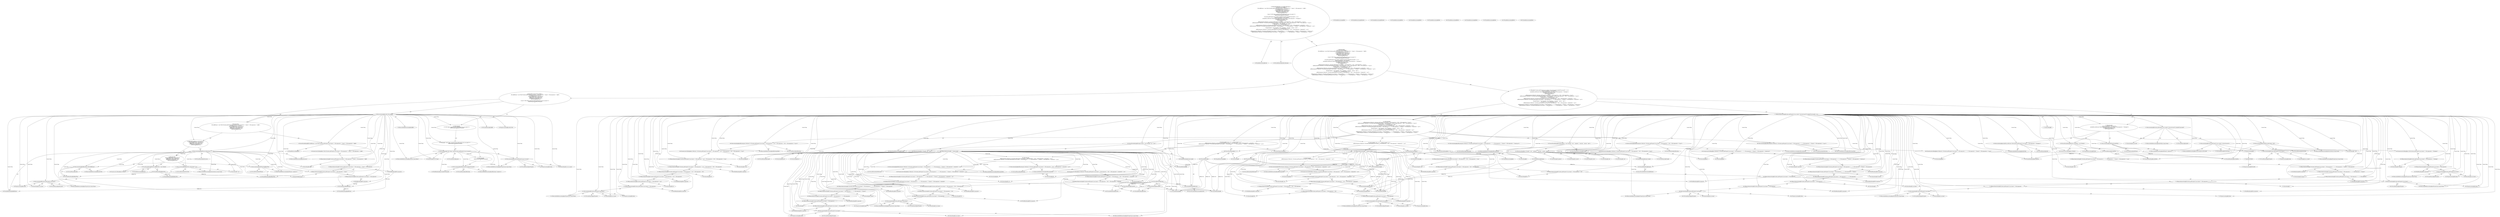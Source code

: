 digraph "addJavaRuntime#?" {
0 [label="2:CtTypeReferenceImpl@void" shape=ellipse]
1 [label="2:CtVirtualElement@addJavaRuntime" shape=ellipse]
2 [label="3:CtExecutableReferenceImpl@isKaffe()" shape=ellipse]
3 [label="3:CtVirtualElement@isKaffe" shape=ellipse]
4 [label="3:CtTypeAccessImpl@JavaEnvUtils" shape=ellipse]
5 [label="3:CtInvocationImpl@JavaEnvUtils.isKaffe()" shape=ellipse]
6 [label="4:CtTypeReferenceImpl@File" shape=ellipse]
7 [label="5:CtTypeReferenceImpl@File" shape=ellipse]
8 [label="6:CtExecutableReferenceImpl@getProperty(java.lang.String)" shape=ellipse]
9 [label="6:CtVirtualElement@getProperty" shape=ellipse]
10 [label="6:CtTypeAccessImpl@System" shape=ellipse]
11 [label="6:CtLiteralImpl@\"java.home\"" shape=ellipse]
12 [label="6:CtInvocationImpl@System.getProperty(\"java.home\")" shape=ellipse]
13 [label="6:CtFieldReadImpl@File.separator" shape=ellipse]
14 [label="6:CtBinaryOperatorImpl@(System.getProperty(\"java.home\") + File.separator)" shape=ellipse]
15 [label="6:CtLiteralImpl@\"share\"" shape=ellipse]
16 [label="6:CtBinaryOperatorImpl@((System.getProperty(\"java.home\") + File.separator) + \"share\")" shape=ellipse]
17 [label="6:CtFieldReadImpl@File.separator" shape=ellipse]
18 [label="6:CtBinaryOperatorImpl@(((System.getProperty(\"java.home\") + File.separator) + \"share\") + File.separator)" shape=ellipse]
19 [label="7:CtLiteralImpl@\"kaffe\"" shape=ellipse]
20 [label="6:CtBinaryOperatorImpl@(((System.getProperty(\"java.home\") + File.separator) + \"share\") + File.separator) + \"kaffe\"" shape=ellipse]
21 [label="5:CtConstructorCallImpl@new File((((System.getProperty(\"java.home\") + File.separator) + \"share\") + File.separator) + \"kaffe\")" shape=ellipse]
22 [label="4:CtVirtualElement@kaffeShare" shape=ellipse]
23 [label="4:CtLocalVariableImpl@File kaffeShare = new File((((System.getProperty(\"java.home\") + File.separator) + \"share\") + File.separator) + \"kaffe\")" shape=ellipse]
24 [label="8:CtExecutableReferenceImpl@isDirectory()" shape=ellipse]
25 [label="8:CtVirtualElement@isDirectory" shape=ellipse]
26 [label="8:CtVariableReadImpl@kaffeShare" shape=ellipse]
27 [label="8:CtInvocationImpl@kaffeShare.isDirectory()" shape=ellipse]
28 [label="9:CtTypeReferenceImpl@FileSet" shape=ellipse]
29 [label="9:CtTypeReferenceImpl@FileSet" shape=ellipse]
30 [label="9:CtConstructorCallImpl@new FileSet()" shape=ellipse]
31 [label="9:CtVirtualElement@kaffeJarFiles" shape=ellipse]
32 [label="9:CtLocalVariableImpl@FileSet kaffeJarFiles = new FileSet()" shape=ellipse]
33 [label="10:CtExecutableReferenceImpl@setDir(File)" shape=ellipse]
34 [label="10:CtVirtualElement@setDir" shape=ellipse]
35 [label="10:CtVariableReadImpl@kaffeJarFiles" shape=ellipse]
36 [label="10:CtVariableReadImpl@kaffeShare" shape=ellipse]
37 [label="10:CtInvocationImpl@kaffeJarFiles.setDir(kaffeShare)" shape=ellipse]
38 [label="11:CtExecutableReferenceImpl@setIncludes(java.lang.String)" shape=ellipse]
39 [label="11:CtVirtualElement@setIncludes" shape=ellipse]
40 [label="11:CtVariableReadImpl@kaffeJarFiles" shape=ellipse]
41 [label="11:CtLiteralImpl@\"*.jar\"" shape=ellipse]
42 [label="11:CtInvocationImpl@kaffeJarFiles.setIncludes(\"*.jar\")" shape=ellipse]
43 [label="12:CtExecutableReferenceImpl@addFileset(<unknown>)" shape=ellipse]
44 [label="12:CtVirtualElement@addFileset" shape=ellipse]
45 [label="12:CtVariableReadImpl@kaffeJarFiles" shape=ellipse]
46 [label="12:CtInvocationImpl@addFileset(kaffeJarFiles)" shape=ellipse]
47 [label="8:CtBlockImpl@\{
    FileSet kaffeJarFiles = new FileSet();
    kaffeJarFiles.setDir(kaffeShare);
    kaffeJarFiles.setIncludes(\"*.jar\");
    addFileset(kaffeJarFiles);
\}" shape=ellipse]
48 [label="8:CtIfImpl@if (kaffeShare.isDirectory()) \{
    FileSet kaffeJarFiles = new FileSet();
    kaffeJarFiles.setDir(kaffeShare);
    kaffeJarFiles.setIncludes(\"*.jar\");
    addFileset(kaffeJarFiles);
\}" shape=ellipse]
49 [label="3:CtBlockImpl@\{
    File kaffeShare = new File((((System.getProperty(\"java.home\") + File.separator) + \"share\") + File.separator) + \"kaffe\");
    if (kaffeShare.isDirectory()) \{
        FileSet kaffeJarFiles = new FileSet();
        kaffeJarFiles.setDir(kaffeShare);
        kaffeJarFiles.setIncludes(\"*.jar\");
        addFileset(kaffeJarFiles);
    \}
\}" shape=ellipse]
50 [label="14:CtExecutableReferenceImpl@equals(java.lang.Object)" shape=ellipse]
51 [label="14:CtVirtualElement@equals" shape=ellipse]
52 [label="14:CtLiteralImpl@\"GNU libgcj\"" shape=ellipse]
53 [label="14:CtExecutableReferenceImpl@getProperty(java.lang.String)" shape=ellipse]
54 [label="14:CtVirtualElement@getProperty" shape=ellipse]
55 [label="14:CtTypeAccessImpl@System" shape=ellipse]
56 [label="14:CtLiteralImpl@\"java.vm.name\"" shape=ellipse]
57 [label="14:CtInvocationImpl@System.getProperty(\"java.vm.name\")" shape=ellipse]
58 [label="14:CtInvocationImpl@\"GNU libgcj\".equals(System.getProperty(\"java.vm.name\"))" shape=ellipse]
59 [label="15:CtExecutableReferenceImpl@addExisting(<unknown>)" shape=ellipse]
60 [label="15:CtVirtualElement@addExisting" shape=ellipse]
61 [label="15:CtFieldReadImpl@systemBootClasspath" shape=ellipse]
62 [label="15:CtInvocationImpl@addExisting(systemBootClasspath)" shape=ellipse]
63 [label="14:CtBlockImpl@\{
    addExisting(systemBootClasspath);
\}" shape=ellipse]
64 [label="14:CtIfImpl@if (\"GNU libgcj\".equals(System.getProperty(\"java.vm.name\"))) \{
    addExisting(systemBootClasspath);
\}" shape=ellipse]
65 [label="14:CtBlockImpl@
    if (\"GNU libgcj\".equals(System.getProperty(\"java.vm.name\"))) \{
        addExisting(systemBootClasspath);
    \}
" shape=ellipse]
66 [label="3:CtIfImpl@if (JavaEnvUtils.isKaffe()) \{
    File kaffeShare = new File((((System.getProperty(\"java.home\") + File.separator) + \"share\") + File.separator) + \"kaffe\");
    if (kaffeShare.isDirectory()) \{
        FileSet kaffeJarFiles = new FileSet();
        kaffeJarFiles.setDir(kaffeShare);
        kaffeJarFiles.setIncludes(\"*.jar\");
        addFileset(kaffeJarFiles);
    \}
\} else if (\"GNU libgcj\".equals(System.getProperty(\"java.vm.name\"))) \{
    addExisting(systemBootClasspath);
\}" shape=ellipse]
67 [label="17:CtExecutableReferenceImpl@indexOf(java.lang.String)" shape=ellipse]
68 [label="17:CtVirtualElement@indexOf" shape=ellipse]
69 [label="17:CtExecutableReferenceImpl@toLowerCase(java.util.Locale)" shape=ellipse]
70 [label="17:CtVirtualElement@toLowerCase" shape=ellipse]
71 [label="17:CtExecutableReferenceImpl@getProperty(java.lang.String)" shape=ellipse]
72 [label="17:CtVirtualElement@getProperty" shape=ellipse]
73 [label="17:CtTypeAccessImpl@System" shape=ellipse]
74 [label="17:CtLiteralImpl@\"java.vendor\"" shape=ellipse]
75 [label="17:CtInvocationImpl@System.getProperty(\"java.vendor\")" shape=ellipse]
76 [label="17:CtTypeAccessImpl@US" shape=ellipse]
77 [label="17:CtInvocationImpl@System.getProperty(\"java.vendor\").toLowerCase(US)" shape=ellipse]
78 [label="17:CtLiteralImpl@\"microsoft\"" shape=ellipse]
79 [label="17:CtInvocationImpl@System.getProperty(\"java.vendor\").toLowerCase(US).indexOf(\"microsoft\")" shape=ellipse]
80 [label="17:CtLiteralImpl@0" shape=ellipse]
81 [label="17:CtBinaryOperatorImpl@System.getProperty(\"java.vendor\").toLowerCase(US).indexOf(\"microsoft\") >= 0" shape=ellipse]
82 [label="18:CtTypeReferenceImpl@FileSet" shape=ellipse]
83 [label="18:CtTypeReferenceImpl@FileSet" shape=ellipse]
84 [label="18:CtConstructorCallImpl@new FileSet()" shape=ellipse]
85 [label="18:CtVirtualElement@msZipFiles" shape=ellipse]
86 [label="18:CtLocalVariableImpl@FileSet msZipFiles = new FileSet()" shape=ellipse]
87 [label="19:CtExecutableReferenceImpl@setDir(File)" shape=ellipse]
88 [label="19:CtVirtualElement@setDir" shape=ellipse]
89 [label="19:CtVariableReadImpl@msZipFiles" shape=ellipse]
90 [label="19:CtTypeReferenceImpl@File" shape=ellipse]
91 [label="19:CtExecutableReferenceImpl@getProperty(java.lang.String)" shape=ellipse]
92 [label="19:CtVirtualElement@getProperty" shape=ellipse]
93 [label="19:CtTypeAccessImpl@System" shape=ellipse]
94 [label="19:CtLiteralImpl@\"java.home\"" shape=ellipse]
95 [label="19:CtInvocationImpl@System.getProperty(\"java.home\")" shape=ellipse]
96 [label="19:CtFieldReadImpl@File.separator" shape=ellipse]
97 [label="19:CtBinaryOperatorImpl@(System.getProperty(\"java.home\") + File.separator)" shape=ellipse]
98 [label="19:CtLiteralImpl@\"Packages\"" shape=ellipse]
99 [label="19:CtBinaryOperatorImpl@(System.getProperty(\"java.home\") + File.separator) + \"Packages\"" shape=ellipse]
100 [label="19:CtConstructorCallImpl@new File((System.getProperty(\"java.home\") + File.separator) + \"Packages\")" shape=ellipse]
101 [label="19:CtInvocationImpl@msZipFiles.setDir(new File((System.getProperty(\"java.home\") + File.separator) + \"Packages\"))" shape=ellipse]
102 [label="20:CtExecutableReferenceImpl@setIncludes(java.lang.String)" shape=ellipse]
103 [label="20:CtVirtualElement@setIncludes" shape=ellipse]
104 [label="20:CtVariableReadImpl@msZipFiles" shape=ellipse]
105 [label="20:CtLiteralImpl@\"*.ZIP\"" shape=ellipse]
106 [label="20:CtInvocationImpl@msZipFiles.setIncludes(\"*.ZIP\")" shape=ellipse]
107 [label="21:CtExecutableReferenceImpl@addFileset(<unknown>)" shape=ellipse]
108 [label="21:CtVirtualElement@addFileset" shape=ellipse]
109 [label="21:CtVariableReadImpl@msZipFiles" shape=ellipse]
110 [label="21:CtInvocationImpl@addFileset(msZipFiles)" shape=ellipse]
111 [label="17:CtBlockImpl@\{
    FileSet msZipFiles = new FileSet();
    msZipFiles.setDir(new File((System.getProperty(\"java.home\") + File.separator) + \"Packages\"));
    msZipFiles.setIncludes(\"*.ZIP\");
    addFileset(msZipFiles);
\}" shape=ellipse]
112 [label="23:CtExecutableReferenceImpl@addExisting(Path)" shape=ellipse]
113 [label="23:CtVirtualElement@addExisting" shape=ellipse]
114 [label="24:CtTypeReferenceImpl@Path" shape=ellipse]
115 [label="25:CtLiteralImpl@null" shape=ellipse]
116 [label="26:CtExecutableReferenceImpl@getProperty(java.lang.String)" shape=ellipse]
117 [label="26:CtVirtualElement@getProperty" shape=ellipse]
118 [label="26:CtTypeAccessImpl@System" shape=ellipse]
119 [label="26:CtLiteralImpl@\"java.home\"" shape=ellipse]
120 [label="26:CtInvocationImpl@System.getProperty(\"java.home\")" shape=ellipse]
121 [label="26:CtFieldReadImpl@File.separator" shape=ellipse]
122 [label="26:CtBinaryOperatorImpl@(System.getProperty(\"java.home\") + File.separator)" shape=ellipse]
123 [label="26:CtLiteralImpl@\"lib\"" shape=ellipse]
124 [label="26:CtBinaryOperatorImpl@((System.getProperty(\"java.home\") + File.separator) + \"lib\")" shape=ellipse]
125 [label="26:CtFieldReadImpl@File.separator" shape=ellipse]
126 [label="26:CtBinaryOperatorImpl@(((System.getProperty(\"java.home\") + File.separator) + \"lib\") + File.separator)" shape=ellipse]
127 [label="27:CtLiteralImpl@\"rt.jar\"" shape=ellipse]
128 [label="26:CtBinaryOperatorImpl@(((System.getProperty(\"java.home\") + File.separator) + \"lib\") + File.separator) + \"rt.jar\"" shape=ellipse]
129 [label="24:CtConstructorCallImpl@new Path(null, (((System.getProperty(\"java.home\") + File.separator) + \"lib\") + File.separator) + \"rt.jar\")" shape=ellipse]
130 [label="23:CtInvocationImpl@addExisting(new Path(null, (((System.getProperty(\"java.home\") + File.separator) + \"lib\") + File.separator) + \"rt.jar\"))" shape=ellipse]
131 [label="28:CtExecutableReferenceImpl@addExisting(Path)" shape=ellipse]
132 [label="28:CtVirtualElement@addExisting" shape=ellipse]
133 [label="29:CtTypeReferenceImpl@Path" shape=ellipse]
134 [label="30:CtLiteralImpl@null" shape=ellipse]
135 [label="31:CtExecutableReferenceImpl@getProperty(java.lang.String)" shape=ellipse]
136 [label="31:CtVirtualElement@getProperty" shape=ellipse]
137 [label="31:CtTypeAccessImpl@System" shape=ellipse]
138 [label="31:CtLiteralImpl@\"java.home\"" shape=ellipse]
139 [label="31:CtInvocationImpl@System.getProperty(\"java.home\")" shape=ellipse]
140 [label="31:CtFieldReadImpl@File.separator" shape=ellipse]
141 [label="31:CtBinaryOperatorImpl@(System.getProperty(\"java.home\") + File.separator)" shape=ellipse]
142 [label="31:CtLiteralImpl@\"jre\"" shape=ellipse]
143 [label="31:CtBinaryOperatorImpl@((System.getProperty(\"java.home\") + File.separator) + \"jre\")" shape=ellipse]
144 [label="31:CtFieldReadImpl@File.separator" shape=ellipse]
145 [label="31:CtBinaryOperatorImpl@(((System.getProperty(\"java.home\") + File.separator) + \"jre\") + File.separator)" shape=ellipse]
146 [label="32:CtLiteralImpl@\"lib\"" shape=ellipse]
147 [label="31:CtBinaryOperatorImpl@((((System.getProperty(\"java.home\") + File.separator) + \"jre\") + File.separator) + \"lib\")" shape=ellipse]
148 [label="33:CtFieldReadImpl@File.separator" shape=ellipse]
149 [label="31:CtBinaryOperatorImpl@(((((System.getProperty(\"java.home\") + File.separator) + \"jre\") + File.separator) + \"lib\") + File.separator)" shape=ellipse]
150 [label="34:CtLiteralImpl@\"rt.jar\"" shape=ellipse]
151 [label="31:CtBinaryOperatorImpl@(((((System.getProperty(\"java.home\") + File.separator) + \"jre\") + File.separator) + \"lib\") + File.separator) + \"rt.jar\"" shape=ellipse]
152 [label="29:CtConstructorCallImpl@new Path(null, (((((System.getProperty(\"java.home\") + File.separator) + \"jre\") + File.separator) + \"lib\") + File.separator) + \"rt.jar\")" shape=ellipse]
153 [label="28:CtInvocationImpl@addExisting(new Path(null, (((((System.getProperty(\"java.home\") + File.separator) + \"jre\") + File.separator) + \"lib\") + File.separator) + \"rt.jar\"))" shape=ellipse]
154 [label="35:CtVirtualElement@String[]" shape=ellipse]
155 [label="35:CtArrayTypeReferenceImpl@String[]" shape=ellipse]
156 [label="35:CtNewArrayImpl@new String[]\{ \"jce\", \"jsse\" \}" shape=ellipse]
157 [label="35:CtLiteralImpl@\"jce\"" shape=ellipse]
158 [label="35:CtLiteralImpl@\"jsse\"" shape=ellipse]
159 [label="35:CtVirtualElement@secJars" shape=ellipse]
160 [label="35:CtLocalVariableImpl@String[] secJars = new String[]\{ \"jce\", \"jsse\" \}" shape=ellipse]
161 [label="36:CtTypeReferenceImpl@int" shape=ellipse]
162 [label="36:CtLiteralImpl@0" shape=ellipse]
163 [label="36:CtVirtualElement@i" shape=ellipse]
164 [label="36:CtLocalVariableImpl@int i = 0" shape=ellipse]
165 [label="36:CtVariableReadImpl@i" shape=ellipse]
166 [label="36:CtVariableReadImpl@secJars" shape=ellipse]
167 [label="36:CtLocalVariableReferenceImpl@secJars" shape=ellipse]
168 [label="36:CtFieldReadImpl@secJars.length" shape=ellipse]
169 [label="36:CtBinaryOperatorImpl@i < secJars.length" shape=ellipse]
170 [label="36:CtVariableWriteImpl@i" shape=ellipse]
171 [label="36:CtUnaryOperatorImpl@i++" shape=ellipse]
172 [label="37:CtExecutableReferenceImpl@addExisting(Path)" shape=ellipse]
173 [label="37:CtVirtualElement@addExisting" shape=ellipse]
174 [label="38:CtTypeReferenceImpl@Path" shape=ellipse]
175 [label="39:CtLiteralImpl@null" shape=ellipse]
176 [label="40:CtExecutableReferenceImpl@getProperty(java.lang.String)" shape=ellipse]
177 [label="40:CtVirtualElement@getProperty" shape=ellipse]
178 [label="40:CtTypeAccessImpl@System" shape=ellipse]
179 [label="40:CtLiteralImpl@\"java.home\"" shape=ellipse]
180 [label="40:CtInvocationImpl@System.getProperty(\"java.home\")" shape=ellipse]
181 [label="40:CtFieldReadImpl@File.separator" shape=ellipse]
182 [label="40:CtBinaryOperatorImpl@(System.getProperty(\"java.home\") + File.separator)" shape=ellipse]
183 [label="40:CtLiteralImpl@\"lib\"" shape=ellipse]
184 [label="40:CtBinaryOperatorImpl@((System.getProperty(\"java.home\") + File.separator) + \"lib\")" shape=ellipse]
185 [label="40:CtFieldReadImpl@File.separator" shape=ellipse]
186 [label="40:CtBinaryOperatorImpl@(((System.getProperty(\"java.home\") + File.separator) + \"lib\") + File.separator)" shape=ellipse]
187 [label="41:CtVariableReadImpl@secJars" shape=ellipse]
188 [label="41:CtVariableReadImpl@i" shape=ellipse]
189 [label="41:CtArrayReadImpl@secJars[i]" shape=ellipse]
190 [label="40:CtBinaryOperatorImpl@((((System.getProperty(\"java.home\") + File.separator) + \"lib\") + File.separator) + secJars[i])" shape=ellipse]
191 [label="42:CtLiteralImpl@\".jar\"" shape=ellipse]
192 [label="40:CtBinaryOperatorImpl@((((System.getProperty(\"java.home\") + File.separator) + \"lib\") + File.separator) + secJars[i]) + \".jar\"" shape=ellipse]
193 [label="38:CtConstructorCallImpl@new Path(null, ((((System.getProperty(\"java.home\") + File.separator) + \"lib\") + File.separator) + secJars[i]) + \".jar\")" shape=ellipse]
194 [label="37:CtInvocationImpl@addExisting(new Path(null, ((((System.getProperty(\"java.home\") + File.separator) + \"lib\") + File.separator) + secJars[i]) + \".jar\"))" shape=ellipse]
195 [label="43:CtExecutableReferenceImpl@addExisting(Path)" shape=ellipse]
196 [label="43:CtVirtualElement@addExisting" shape=ellipse]
197 [label="44:CtTypeReferenceImpl@Path" shape=ellipse]
198 [label="45:CtLiteralImpl@null" shape=ellipse]
199 [label="46:CtExecutableReferenceImpl@getProperty(java.lang.String)" shape=ellipse]
200 [label="46:CtVirtualElement@getProperty" shape=ellipse]
201 [label="46:CtTypeAccessImpl@System" shape=ellipse]
202 [label="46:CtLiteralImpl@\"java.home\"" shape=ellipse]
203 [label="46:CtInvocationImpl@System.getProperty(\"java.home\")" shape=ellipse]
204 [label="46:CtFieldReadImpl@File.separator" shape=ellipse]
205 [label="46:CtBinaryOperatorImpl@(System.getProperty(\"java.home\") + File.separator)" shape=ellipse]
206 [label="46:CtLiteralImpl@\"..\"" shape=ellipse]
207 [label="46:CtBinaryOperatorImpl@((System.getProperty(\"java.home\") + File.separator) + \"..\")" shape=ellipse]
208 [label="46:CtFieldReadImpl@File.separator" shape=ellipse]
209 [label="46:CtBinaryOperatorImpl@(((System.getProperty(\"java.home\") + File.separator) + \"..\") + File.separator)" shape=ellipse]
210 [label="47:CtLiteralImpl@\"Classes\"" shape=ellipse]
211 [label="46:CtBinaryOperatorImpl@((((System.getProperty(\"java.home\") + File.separator) + \"..\") + File.separator) + \"Classes\")" shape=ellipse]
212 [label="48:CtFieldReadImpl@File.separator" shape=ellipse]
213 [label="46:CtBinaryOperatorImpl@(((((System.getProperty(\"java.home\") + File.separator) + \"..\") + File.separator) + \"Classes\") + File.separator)" shape=ellipse]
214 [label="49:CtVariableReadImpl@secJars" shape=ellipse]
215 [label="49:CtVariableReadImpl@i" shape=ellipse]
216 [label="49:CtArrayReadImpl@secJars[i]" shape=ellipse]
217 [label="46:CtBinaryOperatorImpl@((((((System.getProperty(\"java.home\") + File.separator) + \"..\") + File.separator) + \"Classes\") + File.separator) + secJars[i])" shape=ellipse]
218 [label="50:CtLiteralImpl@\".jar\"" shape=ellipse]
219 [label="46:CtBinaryOperatorImpl@((((((System.getProperty(\"java.home\") + File.separator) + \"..\") + File.separator) + \"Classes\") + File.separator) + secJars[i]) + \".jar\"" shape=ellipse]
220 [label="44:CtConstructorCallImpl@new Path(null, ((((((System.getProperty(\"java.home\") + File.separator) + \"..\") + File.separator) + \"Classes\") + File.separator) + secJars[i]) + \".jar\")" shape=ellipse]
221 [label="43:CtInvocationImpl@addExisting(new Path(null, ((((((System.getProperty(\"java.home\") + File.separator) + \"..\") + File.separator) + \"Classes\") + File.separator) + secJars[i]) + \".jar\"))" shape=ellipse]
222 [label="36:CtBlockImpl@\{
    addExisting(new Path(null, ((((System.getProperty(\"java.home\") + File.separator) + \"lib\") + File.separator) + secJars[i]) + \".jar\"));
    addExisting(new Path(null, ((((((System.getProperty(\"java.home\") + File.separator) + \"..\") + File.separator) + \"Classes\") + File.separator) + secJars[i]) + \".jar\"));
\}" shape=ellipse]
223 [label="36:CtForImpl@for (int i = 0; i < secJars.length; i++) \{
    addExisting(new Path(null, ((((System.getProperty(\"java.home\") + File.separator) + \"lib\") + File.separator) + secJars[i]) + \".jar\"));
    addExisting(new Path(null, ((((((System.getProperty(\"java.home\") + File.separator) + \"..\") + File.separator) + \"Classes\") + File.separator) + secJars[i]) + \".jar\"));
\}" shape=ellipse]
224 [label="52:CtVirtualElement@String[]" shape=ellipse]
225 [label="52:CtArrayTypeReferenceImpl@String[]" shape=ellipse]
226 [label="52:CtNewArrayImpl@new String[]\{ \"core\", \"graphics\", \"security\", \"server\", \"xml\" \}" shape=ellipse]
227 [label="52:CtLiteralImpl@\"core\"" shape=ellipse]
228 [label="52:CtLiteralImpl@\"graphics\"" shape=ellipse]
229 [label="52:CtLiteralImpl@\"security\"" shape=ellipse]
230 [label="52:CtLiteralImpl@\"server\"" shape=ellipse]
231 [label="52:CtLiteralImpl@\"xml\"" shape=ellipse]
232 [label="52:CtVirtualElement@ibmJars" shape=ellipse]
233 [label="52:CtLocalVariableImpl@String[] ibmJars = new String[]\{ \"core\", \"graphics\", \"security\", \"server\", \"xml\" \}" shape=ellipse]
234 [label="53:CtTypeReferenceImpl@int" shape=ellipse]
235 [label="53:CtLiteralImpl@0" shape=ellipse]
236 [label="53:CtVirtualElement@i" shape=ellipse]
237 [label="53:CtLocalVariableImpl@int i = 0" shape=ellipse]
238 [label="53:CtVariableReadImpl@i" shape=ellipse]
239 [label="53:CtVariableReadImpl@ibmJars" shape=ellipse]
240 [label="53:CtLocalVariableReferenceImpl@ibmJars" shape=ellipse]
241 [label="53:CtFieldReadImpl@ibmJars.length" shape=ellipse]
242 [label="53:CtBinaryOperatorImpl@i < ibmJars.length" shape=ellipse]
243 [label="53:CtVariableWriteImpl@i" shape=ellipse]
244 [label="53:CtUnaryOperatorImpl@i++" shape=ellipse]
245 [label="54:CtExecutableReferenceImpl@addExisting(Path)" shape=ellipse]
246 [label="54:CtVirtualElement@addExisting" shape=ellipse]
247 [label="55:CtTypeReferenceImpl@Path" shape=ellipse]
248 [label="56:CtLiteralImpl@null" shape=ellipse]
249 [label="57:CtExecutableReferenceImpl@getProperty(java.lang.String)" shape=ellipse]
250 [label="57:CtVirtualElement@getProperty" shape=ellipse]
251 [label="57:CtTypeAccessImpl@System" shape=ellipse]
252 [label="57:CtLiteralImpl@\"java.home\"" shape=ellipse]
253 [label="57:CtInvocationImpl@System.getProperty(\"java.home\")" shape=ellipse]
254 [label="57:CtFieldReadImpl@File.separator" shape=ellipse]
255 [label="57:CtBinaryOperatorImpl@(System.getProperty(\"java.home\") + File.separator)" shape=ellipse]
256 [label="57:CtLiteralImpl@\"lib\"" shape=ellipse]
257 [label="57:CtBinaryOperatorImpl@((System.getProperty(\"java.home\") + File.separator) + \"lib\")" shape=ellipse]
258 [label="57:CtFieldReadImpl@File.separator" shape=ellipse]
259 [label="57:CtBinaryOperatorImpl@(((System.getProperty(\"java.home\") + File.separator) + \"lib\") + File.separator)" shape=ellipse]
260 [label="58:CtVariableReadImpl@ibmJars" shape=ellipse]
261 [label="58:CtVariableReadImpl@i" shape=ellipse]
262 [label="58:CtArrayReadImpl@ibmJars[i]" shape=ellipse]
263 [label="57:CtBinaryOperatorImpl@((((System.getProperty(\"java.home\") + File.separator) + \"lib\") + File.separator) + ibmJars[i])" shape=ellipse]
264 [label="59:CtLiteralImpl@\".jar\"" shape=ellipse]
265 [label="57:CtBinaryOperatorImpl@((((System.getProperty(\"java.home\") + File.separator) + \"lib\") + File.separator) + ibmJars[i]) + \".jar\"" shape=ellipse]
266 [label="55:CtConstructorCallImpl@new Path(null, ((((System.getProperty(\"java.home\") + File.separator) + \"lib\") + File.separator) + ibmJars[i]) + \".jar\")" shape=ellipse]
267 [label="54:CtInvocationImpl@addExisting(new Path(null, ((((System.getProperty(\"java.home\") + File.separator) + \"lib\") + File.separator) + ibmJars[i]) + \".jar\"))" shape=ellipse]
268 [label="53:CtBlockImpl@\{
    addExisting(new Path(null, ((((System.getProperty(\"java.home\") + File.separator) + \"lib\") + File.separator) + ibmJars[i]) + \".jar\"));
\}" shape=ellipse]
269 [label="53:CtForImpl@for (int i = 0; i < ibmJars.length; i++) \{
    addExisting(new Path(null, ((((System.getProperty(\"java.home\") + File.separator) + \"lib\") + File.separator) + ibmJars[i]) + \".jar\"));
\}" shape=ellipse]
270 [label="61:CtExecutableReferenceImpl@addExisting(Path)" shape=ellipse]
271 [label="61:CtVirtualElement@addExisting" shape=ellipse]
272 [label="62:CtTypeReferenceImpl@Path" shape=ellipse]
273 [label="63:CtLiteralImpl@null" shape=ellipse]
274 [label="64:CtExecutableReferenceImpl@getProperty(java.lang.String)" shape=ellipse]
275 [label="64:CtVirtualElement@getProperty" shape=ellipse]
276 [label="64:CtTypeAccessImpl@System" shape=ellipse]
277 [label="64:CtLiteralImpl@\"java.home\"" shape=ellipse]
278 [label="64:CtInvocationImpl@System.getProperty(\"java.home\")" shape=ellipse]
279 [label="64:CtFieldReadImpl@File.separator" shape=ellipse]
280 [label="64:CtBinaryOperatorImpl@(System.getProperty(\"java.home\") + File.separator)" shape=ellipse]
281 [label="64:CtLiteralImpl@\"..\"" shape=ellipse]
282 [label="64:CtBinaryOperatorImpl@((System.getProperty(\"java.home\") + File.separator) + \"..\")" shape=ellipse]
283 [label="64:CtFieldReadImpl@File.separator" shape=ellipse]
284 [label="64:CtBinaryOperatorImpl@(((System.getProperty(\"java.home\") + File.separator) + \"..\") + File.separator)" shape=ellipse]
285 [label="65:CtLiteralImpl@\"Classes\"" shape=ellipse]
286 [label="64:CtBinaryOperatorImpl@((((System.getProperty(\"java.home\") + File.separator) + \"..\") + File.separator) + \"Classes\")" shape=ellipse]
287 [label="66:CtFieldReadImpl@File.separator" shape=ellipse]
288 [label="64:CtBinaryOperatorImpl@(((((System.getProperty(\"java.home\") + File.separator) + \"..\") + File.separator) + \"Classes\") + File.separator)" shape=ellipse]
289 [label="67:CtLiteralImpl@\"classes.jar\"" shape=ellipse]
290 [label="64:CtBinaryOperatorImpl@(((((System.getProperty(\"java.home\") + File.separator) + \"..\") + File.separator) + \"Classes\") + File.separator) + \"classes.jar\"" shape=ellipse]
291 [label="62:CtConstructorCallImpl@new Path(null, (((((System.getProperty(\"java.home\") + File.separator) + \"..\") + File.separator) + \"Classes\") + File.separator) + \"classes.jar\")" shape=ellipse]
292 [label="61:CtInvocationImpl@addExisting(new Path(null, (((((System.getProperty(\"java.home\") + File.separator) + \"..\") + File.separator) + \"Classes\") + File.separator) + \"classes.jar\"))" shape=ellipse]
293 [label="68:CtExecutableReferenceImpl@addExisting(Path)" shape=ellipse]
294 [label="68:CtVirtualElement@addExisting" shape=ellipse]
295 [label="69:CtTypeReferenceImpl@Path" shape=ellipse]
296 [label="70:CtLiteralImpl@null" shape=ellipse]
297 [label="71:CtExecutableReferenceImpl@getProperty(java.lang.String)" shape=ellipse]
298 [label="71:CtVirtualElement@getProperty" shape=ellipse]
299 [label="71:CtTypeAccessImpl@System" shape=ellipse]
300 [label="71:CtLiteralImpl@\"java.home\"" shape=ellipse]
301 [label="71:CtInvocationImpl@System.getProperty(\"java.home\")" shape=ellipse]
302 [label="71:CtFieldReadImpl@File.separator" shape=ellipse]
303 [label="71:CtBinaryOperatorImpl@(System.getProperty(\"java.home\") + File.separator)" shape=ellipse]
304 [label="71:CtLiteralImpl@\"..\"" shape=ellipse]
305 [label="71:CtBinaryOperatorImpl@((System.getProperty(\"java.home\") + File.separator) + \"..\")" shape=ellipse]
306 [label="71:CtFieldReadImpl@File.separator" shape=ellipse]
307 [label="71:CtBinaryOperatorImpl@(((System.getProperty(\"java.home\") + File.separator) + \"..\") + File.separator)" shape=ellipse]
308 [label="72:CtLiteralImpl@\"Classes\"" shape=ellipse]
309 [label="71:CtBinaryOperatorImpl@((((System.getProperty(\"java.home\") + File.separator) + \"..\") + File.separator) + \"Classes\")" shape=ellipse]
310 [label="73:CtFieldReadImpl@File.separator" shape=ellipse]
311 [label="71:CtBinaryOperatorImpl@(((((System.getProperty(\"java.home\") + File.separator) + \"..\") + File.separator) + \"Classes\") + File.separator)" shape=ellipse]
312 [label="74:CtLiteralImpl@\"ui.jar\"" shape=ellipse]
313 [label="71:CtBinaryOperatorImpl@(((((System.getProperty(\"java.home\") + File.separator) + \"..\") + File.separator) + \"Classes\") + File.separator) + \"ui.jar\"" shape=ellipse]
314 [label="69:CtConstructorCallImpl@new Path(null, (((((System.getProperty(\"java.home\") + File.separator) + \"..\") + File.separator) + \"Classes\") + File.separator) + \"ui.jar\")" shape=ellipse]
315 [label="68:CtInvocationImpl@addExisting(new Path(null, (((((System.getProperty(\"java.home\") + File.separator) + \"..\") + File.separator) + \"Classes\") + File.separator) + \"ui.jar\"))" shape=ellipse]
316 [label="22:CtBlockImpl@\{
    addExisting(new Path(null, (((System.getProperty(\"java.home\") + File.separator) + \"lib\") + File.separator) + \"rt.jar\"));
    addExisting(new Path(null, (((((System.getProperty(\"java.home\") + File.separator) + \"jre\") + File.separator) + \"lib\") + File.separator) + \"rt.jar\"));
    String[] secJars = new String[]\{ \"jce\", \"jsse\" \};
    for (int i = 0; i < secJars.length; i++) \{
        addExisting(new Path(null, ((((System.getProperty(\"java.home\") + File.separator) + \"lib\") + File.separator) + secJars[i]) + \".jar\"));
        addExisting(new Path(null, ((((((System.getProperty(\"java.home\") + File.separator) + \"..\") + File.separator) + \"Classes\") + File.separator) + secJars[i]) + \".jar\"));
    \}
    String[] ibmJars = new String[]\{ \"core\", \"graphics\", \"security\", \"server\", \"xml\" \};
    for (int i = 0; i < ibmJars.length; i++) \{
        addExisting(new Path(null, ((((System.getProperty(\"java.home\") + File.separator) + \"lib\") + File.separator) + ibmJars[i]) + \".jar\"));
    \}
    addExisting(new Path(null, (((((System.getProperty(\"java.home\") + File.separator) + \"..\") + File.separator) + \"Classes\") + File.separator) + \"classes.jar\"));
    addExisting(new Path(null, (((((System.getProperty(\"java.home\") + File.separator) + \"..\") + File.separator) + \"Classes\") + File.separator) + \"ui.jar\"));
\}" shape=ellipse]
317 [label="17:CtIfImpl@if (System.getProperty(\"java.vendor\").toLowerCase(US).indexOf(\"microsoft\") >= 0) \{
    FileSet msZipFiles = new FileSet();
    msZipFiles.setDir(new File((System.getProperty(\"java.home\") + File.separator) + \"Packages\"));
    msZipFiles.setIncludes(\"*.ZIP\");
    addFileset(msZipFiles);
\} else \{
    addExisting(new Path(null, (((System.getProperty(\"java.home\") + File.separator) + \"lib\") + File.separator) + \"rt.jar\"));
    addExisting(new Path(null, (((((System.getProperty(\"java.home\") + File.separator) + \"jre\") + File.separator) + \"lib\") + File.separator) + \"rt.jar\"));
    String[] secJars = new String[]\{ \"jce\", \"jsse\" \};
    for (int i = 0; i < secJars.length; i++) \{
        addExisting(new Path(null, ((((System.getProperty(\"java.home\") + File.separator) + \"lib\") + File.separator) + secJars[i]) + \".jar\"));
        addExisting(new Path(null, ((((((System.getProperty(\"java.home\") + File.separator) + \"..\") + File.separator) + \"Classes\") + File.separator) + secJars[i]) + \".jar\"));
    \}
    String[] ibmJars = new String[]\{ \"core\", \"graphics\", \"security\", \"server\", \"xml\" \};
    for (int i = 0; i < ibmJars.length; i++) \{
        addExisting(new Path(null, ((((System.getProperty(\"java.home\") + File.separator) + \"lib\") + File.separator) + ibmJars[i]) + \".jar\"));
    \}
    addExisting(new Path(null, (((((System.getProperty(\"java.home\") + File.separator) + \"..\") + File.separator) + \"Classes\") + File.separator) + \"classes.jar\"));
    addExisting(new Path(null, (((((System.getProperty(\"java.home\") + File.separator) + \"..\") + File.separator) + \"Classes\") + File.separator) + \"ui.jar\"));
\}" shape=ellipse]
318 [label="2:CtBlockImpl@\{
    if (JavaEnvUtils.isKaffe()) \{
        File kaffeShare = new File((((System.getProperty(\"java.home\") + File.separator) + \"share\") + File.separator) + \"kaffe\");
        if (kaffeShare.isDirectory()) \{
            FileSet kaffeJarFiles = new FileSet();
            kaffeJarFiles.setDir(kaffeShare);
            kaffeJarFiles.setIncludes(\"*.jar\");
            addFileset(kaffeJarFiles);
        \}
    \} else if (\"GNU libgcj\".equals(System.getProperty(\"java.vm.name\"))) \{
        addExisting(systemBootClasspath);
    \}
    if (System.getProperty(\"java.vendor\").toLowerCase(US).indexOf(\"microsoft\") >= 0) \{
        FileSet msZipFiles = new FileSet();
        msZipFiles.setDir(new File((System.getProperty(\"java.home\") + File.separator) + \"Packages\"));
        msZipFiles.setIncludes(\"*.ZIP\");
        addFileset(msZipFiles);
    \} else \{
        addExisting(new Path(null, (((System.getProperty(\"java.home\") + File.separator) + \"lib\") + File.separator) + \"rt.jar\"));
        addExisting(new Path(null, (((((System.getProperty(\"java.home\") + File.separator) + \"jre\") + File.separator) + \"lib\") + File.separator) + \"rt.jar\"));
        String[] secJars = new String[]\{ \"jce\", \"jsse\" \};
        for (int i = 0; i < secJars.length; i++) \{
            addExisting(new Path(null, ((((System.getProperty(\"java.home\") + File.separator) + \"lib\") + File.separator) + secJars[i]) + \".jar\"));
            addExisting(new Path(null, ((((((System.getProperty(\"java.home\") + File.separator) + \"..\") + File.separator) + \"Classes\") + File.separator) + secJars[i]) + \".jar\"));
        \}
        String[] ibmJars = new String[]\{ \"core\", \"graphics\", \"security\", \"server\", \"xml\" \};
        for (int i = 0; i < ibmJars.length; i++) \{
            addExisting(new Path(null, ((((System.getProperty(\"java.home\") + File.separator) + \"lib\") + File.separator) + ibmJars[i]) + \".jar\"));
        \}
        addExisting(new Path(null, (((((System.getProperty(\"java.home\") + File.separator) + \"..\") + File.separator) + \"Classes\") + File.separator) + \"classes.jar\"));
        addExisting(new Path(null, (((((System.getProperty(\"java.home\") + File.separator) + \"..\") + File.separator) + \"Classes\") + File.separator) + \"ui.jar\"));
    \}
\}" shape=ellipse]
319 [label="2:CtMethodImpl@public void addJavaRuntime() \{
    if (JavaEnvUtils.isKaffe()) \{
        File kaffeShare = new File((((System.getProperty(\"java.home\") + File.separator) + \"share\") + File.separator) + \"kaffe\");
        if (kaffeShare.isDirectory()) \{
            FileSet kaffeJarFiles = new FileSet();
            kaffeJarFiles.setDir(kaffeShare);
            kaffeJarFiles.setIncludes(\"*.jar\");
            addFileset(kaffeJarFiles);
        \}
    \} else if (\"GNU libgcj\".equals(System.getProperty(\"java.vm.name\"))) \{
        addExisting(systemBootClasspath);
    \}
    if (System.getProperty(\"java.vendor\").toLowerCase(US).indexOf(\"microsoft\") >= 0) \{
        FileSet msZipFiles = new FileSet();
        msZipFiles.setDir(new File((System.getProperty(\"java.home\") + File.separator) + \"Packages\"));
        msZipFiles.setIncludes(\"*.ZIP\");
        addFileset(msZipFiles);
    \} else \{
        addExisting(new Path(null, (((System.getProperty(\"java.home\") + File.separator) + \"lib\") + File.separator) + \"rt.jar\"));
        addExisting(new Path(null, (((((System.getProperty(\"java.home\") + File.separator) + \"jre\") + File.separator) + \"lib\") + File.separator) + \"rt.jar\"));
        String[] secJars = new String[]\{ \"jce\", \"jsse\" \};
        for (int i = 0; i < secJars.length; i++) \{
            addExisting(new Path(null, ((((System.getProperty(\"java.home\") + File.separator) + \"lib\") + File.separator) + secJars[i]) + \".jar\"));
            addExisting(new Path(null, ((((((System.getProperty(\"java.home\") + File.separator) + \"..\") + File.separator) + \"Classes\") + File.separator) + secJars[i]) + \".jar\"));
        \}
        String[] ibmJars = new String[]\{ \"core\", \"graphics\", \"security\", \"server\", \"xml\" \};
        for (int i = 0; i < ibmJars.length; i++) \{
            addExisting(new Path(null, ((((System.getProperty(\"java.home\") + File.separator) + \"lib\") + File.separator) + ibmJars[i]) + \".jar\"));
        \}
        addExisting(new Path(null, (((((System.getProperty(\"java.home\") + File.separator) + \"..\") + File.separator) + \"Classes\") + File.separator) + \"classes.jar\"));
        addExisting(new Path(null, (((((System.getProperty(\"java.home\") + File.separator) + \"..\") + File.separator) + \"Classes\") + File.separator) + \"ui.jar\"));
    \}
\}" shape=ellipse]
320 [label="17:Update@UPDATE" shape=ellipse]
321 [label="17:CtTypeAccessImpl@ENGLISH" shape=ellipse]
5 -> 3 [label="AST"];
5 -> 4 [label="AST"];
5 -> 2 [label="AST"];
5 -> 49 [label="Control Dep"];
5 -> 23 [label="Control Dep"];
5 -> 21 [label="Control Dep"];
5 -> 20 [label="Control Dep"];
5 -> 18 [label="Control Dep"];
5 -> 16 [label="Control Dep"];
5 -> 14 [label="Control Dep"];
5 -> 12 [label="Control Dep"];
5 -> 8 [label="Control Dep"];
5 -> 10 [label="Control Dep"];
5 -> 11 [label="Control Dep"];
5 -> 13 [label="Control Dep"];
5 -> 15 [label="Control Dep"];
5 -> 17 [label="Control Dep"];
5 -> 19 [label="Control Dep"];
5 -> 48 [label="Control Dep"];
5 -> 27 [label="Control Dep"];
5 -> 24 [label="Control Dep"];
5 -> 26 [label="Control Dep"];
5 -> 65 [label="Control Dep"];
5 -> 64 [label="Control Dep"];
5 -> 58 [label="Control Dep"];
5 -> 50 [label="Control Dep"];
5 -> 52 [label="Control Dep"];
5 -> 57 [label="Control Dep"];
5 -> 53 [label="Control Dep"];
5 -> 55 [label="Control Dep"];
5 -> 56 [label="Control Dep"];
12 -> 9 [label="AST"];
12 -> 10 [label="AST"];
12 -> 8 [label="AST"];
12 -> 11 [label="AST"];
13 -> 22 [label="Data Dep"];
14 -> 12 [label="AST"];
14 -> 13 [label="AST"];
16 -> 14 [label="AST"];
16 -> 15 [label="AST"];
17 -> 22 [label="Data Dep"];
18 -> 16 [label="AST"];
18 -> 17 [label="AST"];
20 -> 18 [label="AST"];
20 -> 19 [label="AST"];
21 -> 20 [label="AST"];
22 -> 26 [label="Define-Use"];
22 -> 36 [label="Define-Use"];
23 -> 22 [label="AST"];
23 -> 6 [label="AST"];
23 -> 21 [label="AST"];
27 -> 25 [label="AST"];
27 -> 26 [label="AST"];
27 -> 24 [label="AST"];
27 -> 47 [label="Control Dep"];
27 -> 32 [label="Control Dep"];
27 -> 30 [label="Control Dep"];
27 -> 37 [label="Control Dep"];
27 -> 33 [label="Control Dep"];
27 -> 35 [label="Control Dep"];
27 -> 36 [label="Control Dep"];
27 -> 42 [label="Control Dep"];
27 -> 38 [label="Control Dep"];
27 -> 40 [label="Control Dep"];
27 -> 41 [label="Control Dep"];
27 -> 46 [label="Control Dep"];
27 -> 43 [label="Control Dep"];
27 -> 45 [label="Control Dep"];
31 -> 35 [label="Define-Use"];
31 -> 40 [label="Define-Use"];
31 -> 45 [label="Define-Use"];
32 -> 31 [label="AST"];
32 -> 28 [label="AST"];
32 -> 30 [label="AST"];
37 -> 34 [label="AST"];
37 -> 35 [label="AST"];
37 -> 33 [label="AST"];
37 -> 36 [label="AST"];
42 -> 39 [label="AST"];
42 -> 40 [label="AST"];
42 -> 38 [label="AST"];
42 -> 41 [label="AST"];
46 -> 44 [label="AST"];
46 -> 43 [label="AST"];
46 -> 45 [label="AST"];
47 -> 32 [label="AST"];
47 -> 37 [label="AST"];
47 -> 42 [label="AST"];
47 -> 46 [label="AST"];
48 -> 27 [label="AST"];
48 -> 47 [label="AST"];
49 -> 23 [label="AST"];
49 -> 48 [label="AST"];
57 -> 54 [label="AST"];
57 -> 55 [label="AST"];
57 -> 53 [label="AST"];
57 -> 56 [label="AST"];
58 -> 51 [label="AST"];
58 -> 52 [label="AST"];
58 -> 50 [label="AST"];
58 -> 57 [label="AST"];
58 -> 63 [label="Control Dep"];
58 -> 62 [label="Control Dep"];
58 -> 59 [label="Control Dep"];
58 -> 61 [label="Control Dep"];
62 -> 60 [label="AST"];
62 -> 59 [label="AST"];
62 -> 61 [label="AST"];
63 -> 62 [label="AST"];
64 -> 58 [label="AST"];
64 -> 63 [label="AST"];
65 -> 64 [label="AST"];
66 -> 5 [label="AST"];
66 -> 49 [label="AST"];
66 -> 65 [label="AST"];
75 -> 72 [label="AST"];
75 -> 73 [label="AST"];
75 -> 71 [label="AST"];
75 -> 74 [label="AST"];
76 -> 320 [label="Action"];
77 -> 70 [label="AST"];
77 -> 75 [label="AST"];
77 -> 69 [label="AST"];
77 -> 76 [label="AST"];
79 -> 68 [label="AST"];
79 -> 77 [label="AST"];
79 -> 67 [label="AST"];
79 -> 78 [label="AST"];
81 -> 79 [label="AST"];
81 -> 80 [label="AST"];
81 -> 111 [label="Control Dep"];
81 -> 86 [label="Control Dep"];
81 -> 84 [label="Control Dep"];
81 -> 101 [label="Control Dep"];
81 -> 87 [label="Control Dep"];
81 -> 89 [label="Control Dep"];
81 -> 100 [label="Control Dep"];
81 -> 99 [label="Control Dep"];
81 -> 97 [label="Control Dep"];
81 -> 95 [label="Control Dep"];
81 -> 91 [label="Control Dep"];
81 -> 93 [label="Control Dep"];
81 -> 94 [label="Control Dep"];
81 -> 96 [label="Control Dep"];
81 -> 98 [label="Control Dep"];
81 -> 106 [label="Control Dep"];
81 -> 102 [label="Control Dep"];
81 -> 104 [label="Control Dep"];
81 -> 105 [label="Control Dep"];
81 -> 110 [label="Control Dep"];
81 -> 107 [label="Control Dep"];
81 -> 109 [label="Control Dep"];
81 -> 316 [label="Control Dep"];
81 -> 130 [label="Control Dep"];
81 -> 112 [label="Control Dep"];
81 -> 129 [label="Control Dep"];
81 -> 115 [label="Control Dep"];
81 -> 128 [label="Control Dep"];
81 -> 126 [label="Control Dep"];
81 -> 124 [label="Control Dep"];
81 -> 122 [label="Control Dep"];
81 -> 120 [label="Control Dep"];
81 -> 116 [label="Control Dep"];
81 -> 118 [label="Control Dep"];
81 -> 119 [label="Control Dep"];
81 -> 121 [label="Control Dep"];
81 -> 123 [label="Control Dep"];
81 -> 125 [label="Control Dep"];
81 -> 127 [label="Control Dep"];
81 -> 153 [label="Control Dep"];
81 -> 131 [label="Control Dep"];
81 -> 152 [label="Control Dep"];
81 -> 134 [label="Control Dep"];
81 -> 151 [label="Control Dep"];
81 -> 149 [label="Control Dep"];
81 -> 147 [label="Control Dep"];
81 -> 145 [label="Control Dep"];
81 -> 143 [label="Control Dep"];
81 -> 141 [label="Control Dep"];
81 -> 139 [label="Control Dep"];
81 -> 135 [label="Control Dep"];
81 -> 137 [label="Control Dep"];
81 -> 138 [label="Control Dep"];
81 -> 140 [label="Control Dep"];
81 -> 142 [label="Control Dep"];
81 -> 144 [label="Control Dep"];
81 -> 146 [label="Control Dep"];
81 -> 148 [label="Control Dep"];
81 -> 150 [label="Control Dep"];
81 -> 160 [label="Control Dep"];
81 -> 155 [label="Control Dep"];
81 -> 156 [label="Control Dep"];
81 -> 223 [label="Control Dep"];
81 -> 164 [label="Control Dep"];
81 -> 162 [label="Control Dep"];
81 -> 169 [label="Control Dep"];
81 -> 165 [label="Control Dep"];
81 -> 168 [label="Control Dep"];
81 -> 166 [label="Control Dep"];
81 -> 171 [label="Control Dep"];
81 -> 170 [label="Control Dep"];
81 -> 233 [label="Control Dep"];
81 -> 225 [label="Control Dep"];
81 -> 226 [label="Control Dep"];
81 -> 269 [label="Control Dep"];
81 -> 237 [label="Control Dep"];
81 -> 235 [label="Control Dep"];
81 -> 242 [label="Control Dep"];
81 -> 238 [label="Control Dep"];
81 -> 241 [label="Control Dep"];
81 -> 239 [label="Control Dep"];
81 -> 244 [label="Control Dep"];
81 -> 243 [label="Control Dep"];
81 -> 292 [label="Control Dep"];
81 -> 270 [label="Control Dep"];
81 -> 291 [label="Control Dep"];
81 -> 273 [label="Control Dep"];
81 -> 290 [label="Control Dep"];
81 -> 288 [label="Control Dep"];
81 -> 286 [label="Control Dep"];
81 -> 284 [label="Control Dep"];
81 -> 282 [label="Control Dep"];
81 -> 280 [label="Control Dep"];
81 -> 278 [label="Control Dep"];
81 -> 274 [label="Control Dep"];
81 -> 276 [label="Control Dep"];
81 -> 277 [label="Control Dep"];
81 -> 279 [label="Control Dep"];
81 -> 281 [label="Control Dep"];
81 -> 283 [label="Control Dep"];
81 -> 285 [label="Control Dep"];
81 -> 287 [label="Control Dep"];
81 -> 289 [label="Control Dep"];
81 -> 315 [label="Control Dep"];
81 -> 293 [label="Control Dep"];
81 -> 314 [label="Control Dep"];
81 -> 296 [label="Control Dep"];
81 -> 313 [label="Control Dep"];
81 -> 311 [label="Control Dep"];
81 -> 309 [label="Control Dep"];
81 -> 307 [label="Control Dep"];
81 -> 305 [label="Control Dep"];
81 -> 303 [label="Control Dep"];
81 -> 301 [label="Control Dep"];
81 -> 297 [label="Control Dep"];
81 -> 299 [label="Control Dep"];
81 -> 300 [label="Control Dep"];
81 -> 302 [label="Control Dep"];
81 -> 304 [label="Control Dep"];
81 -> 306 [label="Control Dep"];
81 -> 308 [label="Control Dep"];
81 -> 310 [label="Control Dep"];
81 -> 312 [label="Control Dep"];
85 -> 89 [label="Define-Use"];
85 -> 104 [label="Define-Use"];
85 -> 109 [label="Define-Use"];
86 -> 85 [label="AST"];
86 -> 82 [label="AST"];
86 -> 84 [label="AST"];
95 -> 92 [label="AST"];
95 -> 93 [label="AST"];
95 -> 91 [label="AST"];
95 -> 94 [label="AST"];
97 -> 95 [label="AST"];
97 -> 96 [label="AST"];
99 -> 97 [label="AST"];
99 -> 98 [label="AST"];
100 -> 99 [label="AST"];
101 -> 88 [label="AST"];
101 -> 89 [label="AST"];
101 -> 87 [label="AST"];
101 -> 100 [label="AST"];
106 -> 103 [label="AST"];
106 -> 104 [label="AST"];
106 -> 102 [label="AST"];
106 -> 105 [label="AST"];
110 -> 108 [label="AST"];
110 -> 107 [label="AST"];
110 -> 109 [label="AST"];
111 -> 86 [label="AST"];
111 -> 101 [label="AST"];
111 -> 106 [label="AST"];
111 -> 110 [label="AST"];
120 -> 117 [label="AST"];
120 -> 118 [label="AST"];
120 -> 116 [label="AST"];
120 -> 119 [label="AST"];
122 -> 120 [label="AST"];
122 -> 121 [label="AST"];
124 -> 122 [label="AST"];
124 -> 123 [label="AST"];
126 -> 124 [label="AST"];
126 -> 125 [label="AST"];
128 -> 126 [label="AST"];
128 -> 127 [label="AST"];
129 -> 115 [label="AST"];
129 -> 128 [label="AST"];
130 -> 113 [label="AST"];
130 -> 112 [label="AST"];
130 -> 129 [label="AST"];
139 -> 136 [label="AST"];
139 -> 137 [label="AST"];
139 -> 135 [label="AST"];
139 -> 138 [label="AST"];
141 -> 139 [label="AST"];
141 -> 140 [label="AST"];
143 -> 141 [label="AST"];
143 -> 142 [label="AST"];
145 -> 143 [label="AST"];
145 -> 144 [label="AST"];
147 -> 145 [label="AST"];
147 -> 146 [label="AST"];
149 -> 147 [label="AST"];
149 -> 148 [label="AST"];
151 -> 149 [label="AST"];
151 -> 150 [label="AST"];
152 -> 134 [label="AST"];
152 -> 151 [label="AST"];
153 -> 132 [label="AST"];
153 -> 131 [label="AST"];
153 -> 152 [label="AST"];
155 -> 154 [label="AST"];
156 -> 157 [label="AST"];
156 -> 158 [label="AST"];
159 -> 166 [label="Define-Use"];
159 -> 187 [label="Define-Use"];
159 -> 189 [label="Define-Use"];
159 -> 214 [label="Define-Use"];
159 -> 216 [label="Define-Use"];
160 -> 159 [label="AST"];
160 -> 155 [label="AST"];
160 -> 156 [label="AST"];
163 -> 165 [label="Define-Use"];
163 -> 188 [label="Define-Use"];
163 -> 215 [label="Define-Use"];
163 -> 238 [label="Define-Use"];
163 -> 261 [label="Define-Use"];
164 -> 163 [label="AST"];
164 -> 161 [label="AST"];
164 -> 162 [label="AST"];
166 -> 167 [label="AST"];
168 -> 166 [label="AST"];
169 -> 165 [label="AST"];
169 -> 168 [label="AST"];
169 -> 222 [label="Control Dep"];
169 -> 194 [label="Control Dep"];
169 -> 172 [label="Control Dep"];
169 -> 193 [label="Control Dep"];
169 -> 175 [label="Control Dep"];
169 -> 192 [label="Control Dep"];
169 -> 190 [label="Control Dep"];
169 -> 186 [label="Control Dep"];
169 -> 184 [label="Control Dep"];
169 -> 182 [label="Control Dep"];
169 -> 180 [label="Control Dep"];
169 -> 176 [label="Control Dep"];
169 -> 178 [label="Control Dep"];
169 -> 179 [label="Control Dep"];
169 -> 181 [label="Control Dep"];
169 -> 183 [label="Control Dep"];
169 -> 185 [label="Control Dep"];
169 -> 189 [label="Control Dep"];
169 -> 187 [label="Control Dep"];
169 -> 188 [label="Control Dep"];
169 -> 191 [label="Control Dep"];
169 -> 221 [label="Control Dep"];
169 -> 195 [label="Control Dep"];
169 -> 220 [label="Control Dep"];
169 -> 198 [label="Control Dep"];
169 -> 219 [label="Control Dep"];
169 -> 217 [label="Control Dep"];
169 -> 213 [label="Control Dep"];
169 -> 211 [label="Control Dep"];
169 -> 209 [label="Control Dep"];
169 -> 207 [label="Control Dep"];
169 -> 205 [label="Control Dep"];
169 -> 203 [label="Control Dep"];
169 -> 199 [label="Control Dep"];
169 -> 201 [label="Control Dep"];
169 -> 202 [label="Control Dep"];
169 -> 204 [label="Control Dep"];
169 -> 206 [label="Control Dep"];
169 -> 208 [label="Control Dep"];
169 -> 210 [label="Control Dep"];
169 -> 212 [label="Control Dep"];
169 -> 216 [label="Control Dep"];
169 -> 214 [label="Control Dep"];
169 -> 215 [label="Control Dep"];
169 -> 218 [label="Control Dep"];
170 -> 188 [label="Define-Use"];
170 -> 215 [label="Define-Use"];
170 -> 238 [label="Define-Use"];
170 -> 261 [label="Define-Use"];
171 -> 170 [label="AST"];
180 -> 177 [label="AST"];
180 -> 178 [label="AST"];
180 -> 176 [label="AST"];
180 -> 179 [label="AST"];
182 -> 180 [label="AST"];
182 -> 181 [label="AST"];
184 -> 182 [label="AST"];
184 -> 183 [label="AST"];
186 -> 184 [label="AST"];
186 -> 185 [label="AST"];
189 -> 187 [label="AST"];
189 -> 188 [label="AST"];
190 -> 186 [label="AST"];
190 -> 189 [label="AST"];
192 -> 190 [label="AST"];
192 -> 191 [label="AST"];
193 -> 175 [label="AST"];
193 -> 192 [label="AST"];
194 -> 173 [label="AST"];
194 -> 172 [label="AST"];
194 -> 193 [label="AST"];
203 -> 200 [label="AST"];
203 -> 201 [label="AST"];
203 -> 199 [label="AST"];
203 -> 202 [label="AST"];
205 -> 203 [label="AST"];
205 -> 204 [label="AST"];
207 -> 205 [label="AST"];
207 -> 206 [label="AST"];
209 -> 207 [label="AST"];
209 -> 208 [label="AST"];
211 -> 209 [label="AST"];
211 -> 210 [label="AST"];
213 -> 211 [label="AST"];
213 -> 212 [label="AST"];
216 -> 214 [label="AST"];
216 -> 215 [label="AST"];
217 -> 213 [label="AST"];
217 -> 216 [label="AST"];
219 -> 217 [label="AST"];
219 -> 218 [label="AST"];
220 -> 198 [label="AST"];
220 -> 219 [label="AST"];
221 -> 196 [label="AST"];
221 -> 195 [label="AST"];
221 -> 220 [label="AST"];
222 -> 194 [label="AST"];
222 -> 221 [label="AST"];
223 -> 164 [label="AST"];
223 -> 169 [label="AST"];
223 -> 171 [label="AST"];
223 -> 222 [label="AST"];
225 -> 224 [label="AST"];
226 -> 227 [label="AST"];
226 -> 228 [label="AST"];
226 -> 229 [label="AST"];
226 -> 230 [label="AST"];
226 -> 231 [label="AST"];
232 -> 239 [label="Define-Use"];
232 -> 260 [label="Define-Use"];
232 -> 262 [label="Define-Use"];
233 -> 232 [label="AST"];
233 -> 225 [label="AST"];
233 -> 226 [label="AST"];
236 -> 238 [label="Define-Use"];
236 -> 261 [label="Define-Use"];
237 -> 236 [label="AST"];
237 -> 234 [label="AST"];
237 -> 235 [label="AST"];
239 -> 240 [label="AST"];
241 -> 239 [label="AST"];
242 -> 238 [label="AST"];
242 -> 241 [label="AST"];
242 -> 268 [label="Control Dep"];
242 -> 267 [label="Control Dep"];
242 -> 245 [label="Control Dep"];
242 -> 266 [label="Control Dep"];
242 -> 248 [label="Control Dep"];
242 -> 265 [label="Control Dep"];
242 -> 263 [label="Control Dep"];
242 -> 259 [label="Control Dep"];
242 -> 257 [label="Control Dep"];
242 -> 255 [label="Control Dep"];
242 -> 253 [label="Control Dep"];
242 -> 249 [label="Control Dep"];
242 -> 251 [label="Control Dep"];
242 -> 252 [label="Control Dep"];
242 -> 254 [label="Control Dep"];
242 -> 256 [label="Control Dep"];
242 -> 258 [label="Control Dep"];
242 -> 262 [label="Control Dep"];
242 -> 260 [label="Control Dep"];
242 -> 261 [label="Control Dep"];
242 -> 264 [label="Control Dep"];
243 -> 261 [label="Define-Use"];
244 -> 243 [label="AST"];
253 -> 250 [label="AST"];
253 -> 251 [label="AST"];
253 -> 249 [label="AST"];
253 -> 252 [label="AST"];
255 -> 253 [label="AST"];
255 -> 254 [label="AST"];
257 -> 255 [label="AST"];
257 -> 256 [label="AST"];
259 -> 257 [label="AST"];
259 -> 258 [label="AST"];
262 -> 260 [label="AST"];
262 -> 261 [label="AST"];
263 -> 259 [label="AST"];
263 -> 262 [label="AST"];
265 -> 263 [label="AST"];
265 -> 264 [label="AST"];
266 -> 248 [label="AST"];
266 -> 265 [label="AST"];
267 -> 246 [label="AST"];
267 -> 245 [label="AST"];
267 -> 266 [label="AST"];
268 -> 267 [label="AST"];
269 -> 237 [label="AST"];
269 -> 242 [label="AST"];
269 -> 244 [label="AST"];
269 -> 268 [label="AST"];
278 -> 275 [label="AST"];
278 -> 276 [label="AST"];
278 -> 274 [label="AST"];
278 -> 277 [label="AST"];
280 -> 278 [label="AST"];
280 -> 279 [label="AST"];
282 -> 280 [label="AST"];
282 -> 281 [label="AST"];
284 -> 282 [label="AST"];
284 -> 283 [label="AST"];
286 -> 284 [label="AST"];
286 -> 285 [label="AST"];
288 -> 286 [label="AST"];
288 -> 287 [label="AST"];
290 -> 288 [label="AST"];
290 -> 289 [label="AST"];
291 -> 273 [label="AST"];
291 -> 290 [label="AST"];
292 -> 271 [label="AST"];
292 -> 270 [label="AST"];
292 -> 291 [label="AST"];
301 -> 298 [label="AST"];
301 -> 299 [label="AST"];
301 -> 297 [label="AST"];
301 -> 300 [label="AST"];
303 -> 301 [label="AST"];
303 -> 302 [label="AST"];
305 -> 303 [label="AST"];
305 -> 304 [label="AST"];
307 -> 305 [label="AST"];
307 -> 306 [label="AST"];
309 -> 307 [label="AST"];
309 -> 308 [label="AST"];
311 -> 309 [label="AST"];
311 -> 310 [label="AST"];
313 -> 311 [label="AST"];
313 -> 312 [label="AST"];
314 -> 296 [label="AST"];
314 -> 313 [label="AST"];
315 -> 294 [label="AST"];
315 -> 293 [label="AST"];
315 -> 314 [label="AST"];
316 -> 130 [label="AST"];
316 -> 153 [label="AST"];
316 -> 160 [label="AST"];
316 -> 223 [label="AST"];
316 -> 233 [label="AST"];
316 -> 269 [label="AST"];
316 -> 292 [label="AST"];
316 -> 315 [label="AST"];
317 -> 81 [label="AST"];
317 -> 111 [label="AST"];
317 -> 316 [label="AST"];
318 -> 66 [label="AST"];
318 -> 317 [label="AST"];
319 -> 1 [label="AST"];
319 -> 0 [label="AST"];
319 -> 318 [label="AST"];
320 -> 321 [label="Action"];
}